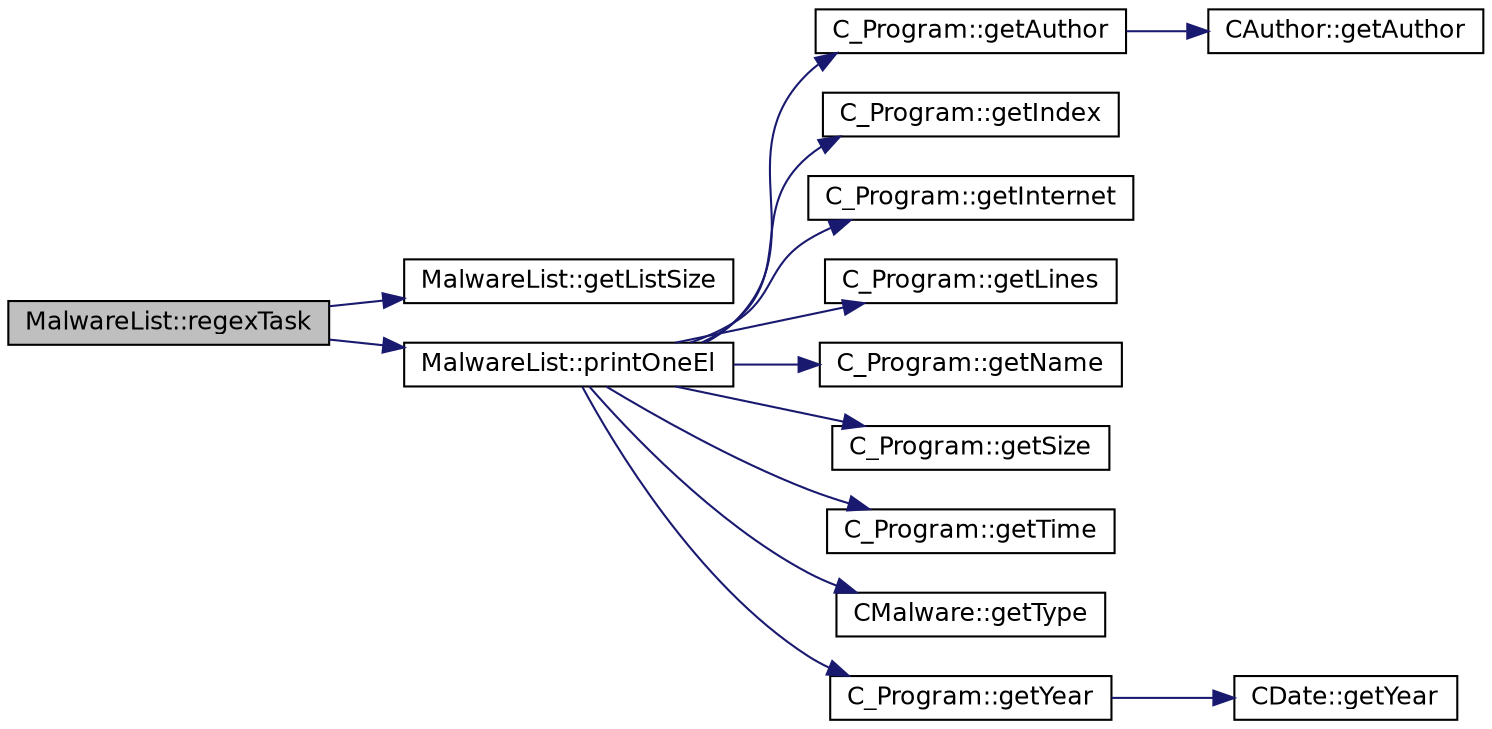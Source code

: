 digraph "MalwareList::regexTask"
{
 // LATEX_PDF_SIZE
  edge [fontname="Helvetica",fontsize="12",labelfontname="Helvetica",labelfontsize="12"];
  node [fontname="Helvetica",fontsize="12",shape=record];
  rankdir="LR";
  Node1 [label="MalwareList::regexTask",height=0.2,width=0.4,color="black", fillcolor="grey75", style="filled", fontcolor="black",tooltip=" "];
  Node1 -> Node2 [color="midnightblue",fontsize="12",style="solid",fontname="Helvetica"];
  Node2 [label="MalwareList::getListSize",height=0.2,width=0.4,color="black", fillcolor="white", style="filled",URL="$class_malware_list.html#a641cd8a921efc498c5f55977c9c21393",tooltip=" "];
  Node1 -> Node3 [color="midnightblue",fontsize="12",style="solid",fontname="Helvetica"];
  Node3 [label="MalwareList::printOneEl",height=0.2,width=0.4,color="black", fillcolor="white", style="filled",URL="$class_malware_list.html#a8e0a5791402e79ced9c9bfa34306524a",tooltip=" "];
  Node3 -> Node4 [color="midnightblue",fontsize="12",style="solid",fontname="Helvetica"];
  Node4 [label="C_Program::getAuthor",height=0.2,width=0.4,color="black", fillcolor="white", style="filled",URL="$class_c___program.html#af7d01ee17677a85643fde2c9506b612c",tooltip=" "];
  Node4 -> Node5 [color="midnightblue",fontsize="12",style="solid",fontname="Helvetica"];
  Node5 [label="CAuthor::getAuthor",height=0.2,width=0.4,color="black", fillcolor="white", style="filled",URL="$class_c_author.html#a891a8c504fa138e9a83c49674190ad92",tooltip=" "];
  Node3 -> Node6 [color="midnightblue",fontsize="12",style="solid",fontname="Helvetica"];
  Node6 [label="C_Program::getIndex",height=0.2,width=0.4,color="black", fillcolor="white", style="filled",URL="$class_c___program.html#aa4b56d0ff0b46ff3455c557adc2722f6",tooltip=" "];
  Node3 -> Node7 [color="midnightblue",fontsize="12",style="solid",fontname="Helvetica"];
  Node7 [label="C_Program::getInternet",height=0.2,width=0.4,color="black", fillcolor="white", style="filled",URL="$class_c___program.html#ae8e9f4799817f31736f9e496cbca692f",tooltip=" "];
  Node3 -> Node8 [color="midnightblue",fontsize="12",style="solid",fontname="Helvetica"];
  Node8 [label="C_Program::getLines",height=0.2,width=0.4,color="black", fillcolor="white", style="filled",URL="$class_c___program.html#a4c4371f5d6a0da93321647a432caab9a",tooltip=" "];
  Node3 -> Node9 [color="midnightblue",fontsize="12",style="solid",fontname="Helvetica"];
  Node9 [label="C_Program::getName",height=0.2,width=0.4,color="black", fillcolor="white", style="filled",URL="$class_c___program.html#a3b4231c75132f78b63e10c5c63951b72",tooltip=" "];
  Node3 -> Node10 [color="midnightblue",fontsize="12",style="solid",fontname="Helvetica"];
  Node10 [label="C_Program::getSize",height=0.2,width=0.4,color="black", fillcolor="white", style="filled",URL="$class_c___program.html#a10d7c2efddfae0c80de6abd4fc41ac3c",tooltip=" "];
  Node3 -> Node11 [color="midnightblue",fontsize="12",style="solid",fontname="Helvetica"];
  Node11 [label="C_Program::getTime",height=0.2,width=0.4,color="black", fillcolor="white", style="filled",URL="$class_c___program.html#abccae9277a34642cbb5a52bafd1fca99",tooltip=" "];
  Node3 -> Node12 [color="midnightblue",fontsize="12",style="solid",fontname="Helvetica"];
  Node12 [label="CMalware::getType",height=0.2,width=0.4,color="black", fillcolor="white", style="filled",URL="$class_c_malware.html#adbf45c9379499c86525d44c215fdcce5",tooltip=" "];
  Node3 -> Node13 [color="midnightblue",fontsize="12",style="solid",fontname="Helvetica"];
  Node13 [label="C_Program::getYear",height=0.2,width=0.4,color="black", fillcolor="white", style="filled",URL="$class_c___program.html#a238a2fb27df21ca08a85aee0d61497d4",tooltip=" "];
  Node13 -> Node14 [color="midnightblue",fontsize="12",style="solid",fontname="Helvetica"];
  Node14 [label="CDate::getYear",height=0.2,width=0.4,color="black", fillcolor="white", style="filled",URL="$class_c_date.html#a33c54197a9cbf71d017fc12778fefc59",tooltip=" "];
}
